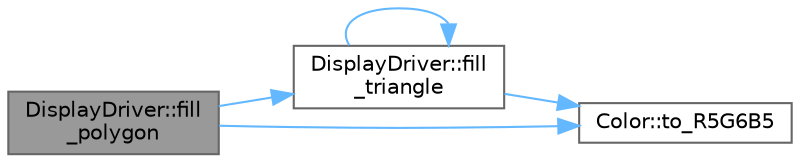digraph "DisplayDriver::fill_polygon"
{
 // LATEX_PDF_SIZE
  bgcolor="transparent";
  edge [fontname=Helvetica,fontsize=10,labelfontname=Helvetica,labelfontsize=10];
  node [fontname=Helvetica,fontsize=10,shape=box,height=0.2,width=0.4];
  rankdir="LR";
  Node1 [label="DisplayDriver::fill\l_polygon",height=0.2,width=0.4,color="gray40", fillcolor="grey60", style="filled", fontcolor="black",tooltip=" "];
  Node1 -> Node2 [color="steelblue1",style="solid"];
  Node2 [label="DisplayDriver::fill\l_triangle",height=0.2,width=0.4,color="grey40", fillcolor="white", style="filled",URL="$class_display_driver.html#a0f86f48204d437c7df08cdd284569240",tooltip=" "];
  Node2 -> Node2 [color="steelblue1",style="solid"];
  Node2 -> Node3 [color="steelblue1",style="solid"];
  Node3 [label="Color::to_R5G6B5",height=0.2,width=0.4,color="grey40", fillcolor="white", style="filled",URL="$class_color.html#a77117dc0a1781a402b7e102e66ff45db",tooltip="Return the R5G6B5 representation of the color."];
  Node1 -> Node3 [color="steelblue1",style="solid"];
}

